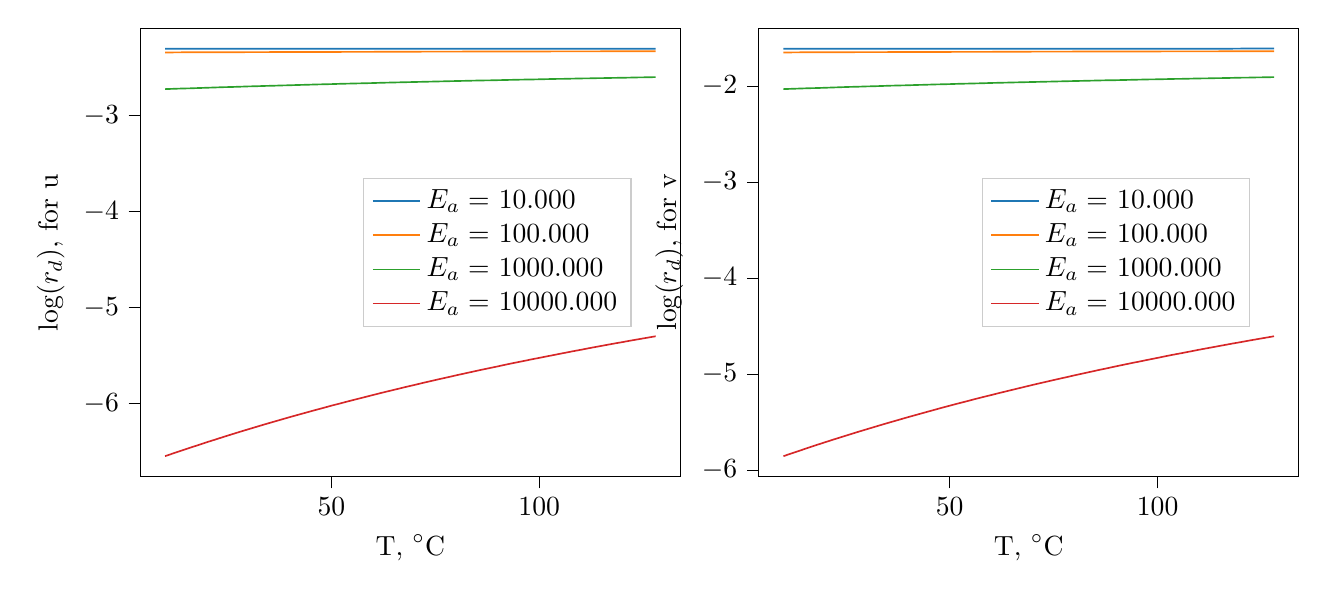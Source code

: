 % This file was created with tikzplotlib v0.9.12.
\begin{tikzpicture}

\definecolor{color0}{rgb}{0.122,0.467,0.706}
\definecolor{color1}{rgb}{1,0.498,0.055}
\definecolor{color2}{rgb}{0.173,0.627,0.173}
\definecolor{color3}{rgb}{0.839,0.153,0.157}

\begin{groupplot}[group style={group size=2 by 1}]
\nextgroupplot[
legend cell align={left},
legend style={
  fill opacity=0.8,
  draw opacity=1,
  text opacity=1,
  at={(0.91,0.5)},
  anchor=east,
  draw=white!80!black
},
tick align=outside,
tick pos=left,
x grid style={white!69.02!black},
xlabel={T, \(\displaystyle ^{\circ}\)C},
xmin=4.1, xmax=133.9,
xtick style={color=black},
xtick={0,50,100,150},
xticklabels={
  \(\displaystyle {0}\),
  \(\displaystyle {50}\),
  \(\displaystyle {100}\),
  \(\displaystyle {150}\)
},
y grid style={white!69.02!black},
ylabel={\(\displaystyle \log(r_d)\), for u},
ymin=-6.762, ymax=-2.093,
ytick style={color=black},
ytick={-7,-6,-5,-4,-3,-2},
yticklabels={
  \(\displaystyle {\ensuremath{-}7}\),
  \(\displaystyle {\ensuremath{-}6}\),
  \(\displaystyle {\ensuremath{-}5}\),
  \(\displaystyle {\ensuremath{-}4}\),
  \(\displaystyle {\ensuremath{-}3}\),
  \(\displaystyle {\ensuremath{-}2}\)
}
]
\addplot [semithick, color0]
table {%
10 -2.307
12 -2.307
14 -2.307
16 -2.307
18 -2.307
20 -2.307
22 -2.307
24 -2.307
26 -2.307
28 -2.307
30 -2.307
32 -2.307
34 -2.307
36 -2.306
38 -2.306
40 -2.306
42 -2.306
44 -2.306
46 -2.306
48 -2.306
50 -2.306
52 -2.306
54 -2.306
56 -2.306
58 -2.306
60 -2.306
62 -2.306
64 -2.306
66 -2.306
68 -2.306
70 -2.306
72 -2.306
74 -2.306
76 -2.306
78 -2.306
80 -2.306
82 -2.306
84 -2.306
86 -2.306
88 -2.306
90 -2.306
92 -2.306
94 -2.306
96 -2.306
98 -2.306
100 -2.306
102 -2.306
104 -2.306
106 -2.306
108 -2.306
110 -2.306
112 -2.306
114 -2.306
116 -2.306
118 -2.306
120 -2.306
122 -2.306
124 -2.306
126 -2.306
128 -2.306
};
\addlegendentry{$E_a=$ 10.000}
\addplot [semithick, color1]
table {%
10 -2.345
12 -2.345
14 -2.344
16 -2.344
18 -2.344
20 -2.344
22 -2.343
24 -2.343
26 -2.343
28 -2.343
30 -2.342
32 -2.342
34 -2.342
36 -2.341
38 -2.341
40 -2.341
42 -2.341
44 -2.341
46 -2.34
48 -2.34
50 -2.34
52 -2.34
54 -2.339
56 -2.339
58 -2.339
60 -2.339
62 -2.338
64 -2.338
66 -2.338
68 -2.338
70 -2.338
72 -2.337
74 -2.337
76 -2.337
78 -2.337
80 -2.337
82 -2.336
84 -2.336
86 -2.336
88 -2.336
90 -2.336
92 -2.336
94 -2.335
96 -2.335
98 -2.335
100 -2.335
102 -2.335
104 -2.334
106 -2.334
108 -2.334
110 -2.334
112 -2.334
114 -2.334
116 -2.333
118 -2.333
120 -2.333
122 -2.333
124 -2.333
126 -2.333
128 -2.333
};
\addlegendentry{$E_a=$ 100.000}
\addplot [semithick, color2]
table {%
10 -2.727
12 -2.724
14 -2.721
16 -2.719
18 -2.716
20 -2.713
22 -2.71
24 -2.707
26 -2.705
28 -2.702
30 -2.699
32 -2.697
34 -2.694
36 -2.692
38 -2.689
40 -2.687
42 -2.684
44 -2.682
46 -2.679
48 -2.677
50 -2.675
52 -2.672
54 -2.67
56 -2.668
58 -2.666
60 -2.664
62 -2.661
64 -2.659
66 -2.657
68 -2.655
70 -2.653
72 -2.651
74 -2.649
76 -2.647
78 -2.645
80 -2.643
82 -2.641
84 -2.639
86 -2.637
88 -2.636
90 -2.634
92 -2.632
94 -2.63
96 -2.628
98 -2.627
100 -2.625
102 -2.623
104 -2.621
106 -2.62
108 -2.618
110 -2.616
112 -2.615
114 -2.613
116 -2.612
118 -2.61
120 -2.609
122 -2.607
124 -2.605
126 -2.604
128 -2.602
};
\addlegendentry{$E_a=$ 1000.000}
\addplot [semithick, color3]
table {%
10 -6.55
12 -6.52
14 -6.491
16 -6.462
18 -6.434
20 -6.405
22 -6.378
24 -6.35
26 -6.323
28 -6.296
30 -6.27
32 -6.244
34 -6.218
36 -6.193
38 -6.168
40 -6.143
42 -6.119
44 -6.095
46 -6.071
48 -6.048
50 -6.024
52 -6.002
54 -5.979
56 -5.957
58 -5.935
60 -5.913
62 -5.891
64 -5.87
66 -5.849
68 -5.828
70 -5.808
72 -5.787
74 -5.767
76 -5.747
78 -5.728
80 -5.708
82 -5.689
84 -5.67
86 -5.651
88 -5.633
90 -5.615
92 -5.596
94 -5.578
96 -5.561
98 -5.543
100 -5.526
102 -5.509
104 -5.492
106 -5.475
108 -5.458
110 -5.442
112 -5.425
114 -5.409
116 -5.393
118 -5.377
120 -5.362
122 -5.346
124 -5.331
126 -5.316
128 -5.301
};
\addlegendentry{$E_a=$ 10000.000}

\nextgroupplot[
legend cell align={left},
legend style={
  fill opacity=0.8,
  draw opacity=1,
  text opacity=1,
  at={(0.91,0.5)},
  anchor=east,
  draw=white!80!black
},
tick align=outside,
tick pos=left,
x grid style={white!69.02!black},
xlabel={T, \(\displaystyle ^{\circ}\)C},
xmin=4.1, xmax=133.9,
xtick style={color=black},
xtick={0,50,100,150},
xticklabels={
  \(\displaystyle {0}\),
  \(\displaystyle {50}\),
  \(\displaystyle {100}\),
  \(\displaystyle {150}\)
},
y grid style={white!69.02!black},
ylabel={\(\displaystyle \log(r_d)\), for v},
ymin=-6.069, ymax=-1.4,
ytick style={color=black},
ytick={-7,-6,-5,-4,-3,-2,-1},
yticklabels={
  \(\displaystyle {\ensuremath{-}7}\),
  \(\displaystyle {\ensuremath{-}6}\),
  \(\displaystyle {\ensuremath{-}5}\),
  \(\displaystyle {\ensuremath{-}4}\),
  \(\displaystyle {\ensuremath{-}3}\),
  \(\displaystyle {\ensuremath{-}2}\),
  \(\displaystyle {\ensuremath{-}1}\)
}
]
\addplot [semithick, color0]
table {%
10 -1.614
12 -1.614
14 -1.614
16 -1.614
18 -1.614
20 -1.614
22 -1.614
24 -1.613
26 -1.613
28 -1.613
30 -1.613
32 -1.613
34 -1.613
36 -1.613
38 -1.613
40 -1.613
42 -1.613
44 -1.613
46 -1.613
48 -1.613
50 -1.613
52 -1.613
54 -1.613
56 -1.613
58 -1.613
60 -1.613
62 -1.613
64 -1.613
66 -1.613
68 -1.613
70 -1.613
72 -1.613
74 -1.613
76 -1.613
78 -1.613
80 -1.613
82 -1.613
84 -1.613
86 -1.613
88 -1.613
90 -1.613
92 -1.613
94 -1.613
96 -1.613
98 -1.613
100 -1.613
102 -1.613
104 -1.613
106 -1.613
108 -1.613
110 -1.613
112 -1.613
114 -1.613
116 -1.613
118 -1.613
120 -1.612
122 -1.612
124 -1.612
126 -1.612
128 -1.612
};
\addlegendentry{$E_a=$ 10.000}
\addplot [semithick, color1]
table {%
10 -1.652
12 -1.652
14 -1.651
16 -1.651
18 -1.651
20 -1.65
22 -1.65
24 -1.65
26 -1.65
28 -1.649
30 -1.649
32 -1.649
34 -1.649
36 -1.648
38 -1.648
40 -1.648
42 -1.648
44 -1.647
46 -1.647
48 -1.647
50 -1.647
52 -1.646
54 -1.646
56 -1.646
58 -1.646
60 -1.646
62 -1.645
64 -1.645
66 -1.645
68 -1.645
70 -1.644
72 -1.644
74 -1.644
76 -1.644
78 -1.644
80 -1.643
82 -1.643
84 -1.643
86 -1.643
88 -1.643
90 -1.643
92 -1.642
94 -1.642
96 -1.642
98 -1.642
100 -1.642
102 -1.641
104 -1.641
106 -1.641
108 -1.641
110 -1.641
112 -1.641
114 -1.641
116 -1.64
118 -1.64
120 -1.64
122 -1.64
124 -1.64
126 -1.64
128 -1.639
};
\addlegendentry{$E_a=$ 100.000}
\addplot [semithick, color2]
table {%
10 -2.034
12 -2.031
14 -2.028
16 -2.025
18 -2.023
20 -2.02
22 -2.017
24 -2.014
26 -2.011
28 -2.009
30 -2.006
32 -2.004
34 -2.001
36 -1.998
38 -1.996
40 -1.994
42 -1.991
44 -1.989
46 -1.986
48 -1.984
50 -1.982
52 -1.979
54 -1.977
56 -1.975
58 -1.973
60 -1.97
62 -1.968
64 -1.966
66 -1.964
68 -1.962
70 -1.96
72 -1.958
74 -1.956
76 -1.954
78 -1.952
80 -1.95
82 -1.948
84 -1.946
86 -1.944
88 -1.942
90 -1.941
92 -1.939
94 -1.937
96 -1.935
98 -1.933
100 -1.932
102 -1.93
104 -1.928
106 -1.927
108 -1.925
110 -1.923
112 -1.922
114 -1.92
116 -1.919
118 -1.917
120 -1.915
122 -1.914
124 -1.912
126 -1.911
128 -1.909
};
\addlegendentry{$E_a=$ 1000.000}
\addplot [semithick, color3]
table {%
10 -5.857
12 -5.827
14 -5.798
16 -5.769
18 -5.74
20 -5.712
22 -5.684
24 -5.657
26 -5.63
28 -5.603
30 -5.577
32 -5.551
34 -5.525
36 -5.5
38 -5.475
40 -5.45
42 -5.426
44 -5.402
46 -5.378
48 -5.354
50 -5.331
52 -5.308
54 -5.286
56 -5.263
58 -5.241
60 -5.22
62 -5.198
64 -5.177
66 -5.156
68 -5.135
70 -5.114
72 -5.094
74 -5.074
76 -5.054
78 -5.035
80 -5.015
82 -4.996
84 -4.977
86 -4.958
88 -4.94
90 -4.921
92 -4.903
94 -4.885
96 -4.868
98 -4.85
100 -4.833
102 -4.815
104 -4.798
106 -4.782
108 -4.765
110 -4.748
112 -4.732
114 -4.716
116 -4.7
118 -4.684
120 -4.669
122 -4.653
124 -4.638
126 -4.623
128 -4.608
};
\addlegendentry{$E_a=$ 10000.000}
\end{groupplot}

\end{tikzpicture}
